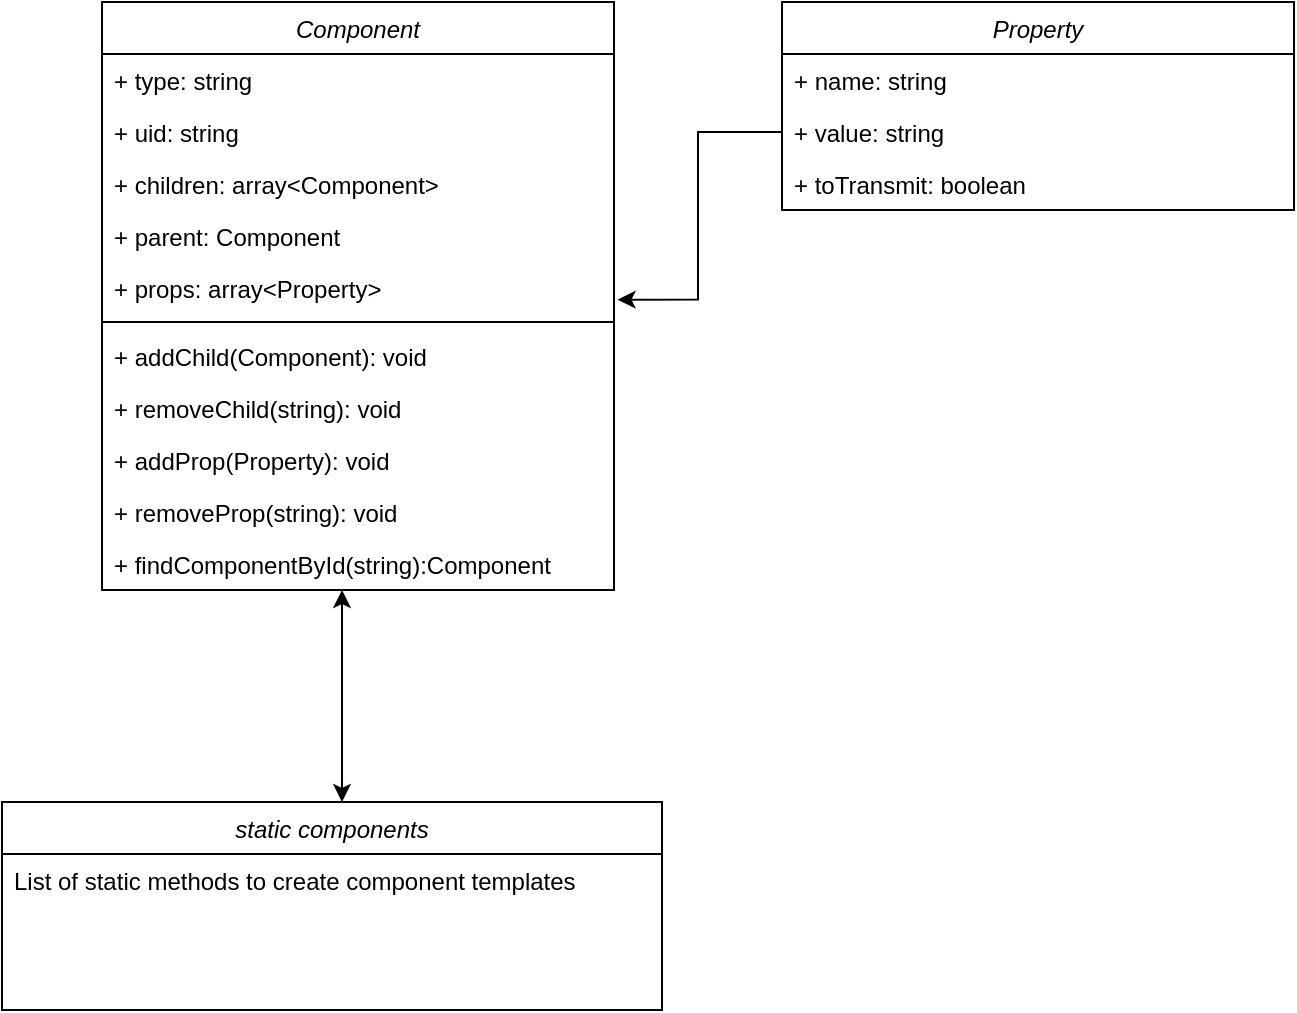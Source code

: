 <mxfile version="21.4.0" type="device" pages="4">
  <diagram id="C5RBs43oDa-KdzZeNtuy" name="UI Library">
    <mxGraphModel dx="1728" dy="922" grid="1" gridSize="10" guides="1" tooltips="1" connect="1" arrows="1" fold="1" page="1" pageScale="1" pageWidth="827" pageHeight="1169" math="0" shadow="0">
      <root>
        <mxCell id="WIyWlLk6GJQsqaUBKTNV-0" />
        <mxCell id="WIyWlLk6GJQsqaUBKTNV-1" parent="WIyWlLk6GJQsqaUBKTNV-0" />
        <mxCell id="zkfFHV4jXpPFQw0GAbJ--0" value="Component" style="swimlane;fontStyle=2;align=center;verticalAlign=top;childLayout=stackLayout;horizontal=1;startSize=26;horizontalStack=0;resizeParent=1;resizeLast=0;collapsible=1;marginBottom=0;rounded=0;shadow=0;strokeWidth=1;" parent="WIyWlLk6GJQsqaUBKTNV-1" vertex="1">
          <mxGeometry x="270" y="60.0" width="256" height="294" as="geometry">
            <mxRectangle x="370" y="350" width="160" height="26" as="alternateBounds" />
          </mxGeometry>
        </mxCell>
        <mxCell id="zkfFHV4jXpPFQw0GAbJ--2" value="+ type: string        " style="text;align=left;verticalAlign=top;spacingLeft=4;spacingRight=4;overflow=hidden;rotatable=0;points=[[0,0.5],[1,0.5]];portConstraint=eastwest;rounded=0;shadow=0;html=0;" parent="zkfFHV4jXpPFQw0GAbJ--0" vertex="1">
          <mxGeometry y="26" width="256" height="26" as="geometry" />
        </mxCell>
        <mxCell id="zkfFHV4jXpPFQw0GAbJ--1" value="+ uid: string" style="text;align=left;verticalAlign=top;spacingLeft=4;spacingRight=4;overflow=hidden;rotatable=0;points=[[0,0.5],[1,0.5]];portConstraint=eastwest;" parent="zkfFHV4jXpPFQw0GAbJ--0" vertex="1">
          <mxGeometry y="52" width="256" height="26" as="geometry" />
        </mxCell>
        <mxCell id="zkfFHV4jXpPFQw0GAbJ--3" value="+ children: array&lt;Component&gt;&#xa;" style="text;align=left;verticalAlign=top;spacingLeft=4;spacingRight=4;overflow=hidden;rotatable=0;points=[[0,0.5],[1,0.5]];portConstraint=eastwest;rounded=0;shadow=0;html=0;" parent="zkfFHV4jXpPFQw0GAbJ--0" vertex="1">
          <mxGeometry y="78" width="256" height="26" as="geometry" />
        </mxCell>
        <mxCell id="KoA3jzrEBrpGj3wzj5hd-0" value="+ parent: Component&#xa;" style="text;align=left;verticalAlign=top;spacingLeft=4;spacingRight=4;overflow=hidden;rotatable=0;points=[[0,0.5],[1,0.5]];portConstraint=eastwest;rounded=0;shadow=0;html=0;" vertex="1" parent="zkfFHV4jXpPFQw0GAbJ--0">
          <mxGeometry y="104" width="256" height="26" as="geometry" />
        </mxCell>
        <mxCell id="KoA3jzrEBrpGj3wzj5hd-1" value="+ props: array&lt;Property&gt;&#xa;" style="text;align=left;verticalAlign=top;spacingLeft=4;spacingRight=4;overflow=hidden;rotatable=0;points=[[0,0.5],[1,0.5]];portConstraint=eastwest;rounded=0;shadow=0;html=0;" vertex="1" parent="zkfFHV4jXpPFQw0GAbJ--0">
          <mxGeometry y="130" width="256" height="26" as="geometry" />
        </mxCell>
        <mxCell id="zkfFHV4jXpPFQw0GAbJ--4" value="" style="line;html=1;strokeWidth=1;align=left;verticalAlign=middle;spacingTop=-1;spacingLeft=3;spacingRight=3;rotatable=0;labelPosition=right;points=[];portConstraint=eastwest;" parent="zkfFHV4jXpPFQw0GAbJ--0" vertex="1">
          <mxGeometry y="156" width="256" height="8" as="geometry" />
        </mxCell>
        <mxCell id="zkfFHV4jXpPFQw0GAbJ--5" value="+ addChild(Component): void" style="text;align=left;verticalAlign=top;spacingLeft=4;spacingRight=4;overflow=hidden;rotatable=0;points=[[0,0.5],[1,0.5]];portConstraint=eastwest;" parent="zkfFHV4jXpPFQw0GAbJ--0" vertex="1">
          <mxGeometry y="164" width="256" height="26" as="geometry" />
        </mxCell>
        <mxCell id="KoA3jzrEBrpGj3wzj5hd-2" value="+ removeChild(string): void&#xa;&#xa;" style="text;align=left;verticalAlign=top;spacingLeft=4;spacingRight=4;overflow=hidden;rotatable=0;points=[[0,0.5],[1,0.5]];portConstraint=eastwest;" vertex="1" parent="zkfFHV4jXpPFQw0GAbJ--0">
          <mxGeometry y="190" width="256" height="26" as="geometry" />
        </mxCell>
        <mxCell id="KoA3jzrEBrpGj3wzj5hd-3" value="+ addProp(Property): void&#xa;&#xa;" style="text;align=left;verticalAlign=top;spacingLeft=4;spacingRight=4;overflow=hidden;rotatable=0;points=[[0,0.5],[1,0.5]];portConstraint=eastwest;" vertex="1" parent="zkfFHV4jXpPFQw0GAbJ--0">
          <mxGeometry y="216" width="256" height="26" as="geometry" />
        </mxCell>
        <mxCell id="KoA3jzrEBrpGj3wzj5hd-4" value="+ removeProp(string): void&#xa;&#xa;&#xa;" style="text;align=left;verticalAlign=top;spacingLeft=4;spacingRight=4;overflow=hidden;rotatable=0;points=[[0,0.5],[1,0.5]];portConstraint=eastwest;" vertex="1" parent="zkfFHV4jXpPFQw0GAbJ--0">
          <mxGeometry y="242" width="256" height="26" as="geometry" />
        </mxCell>
        <mxCell id="KoA3jzrEBrpGj3wzj5hd-5" value="+ findComponentById(string):Component&#xa;&#xa;&#xa;" style="text;align=left;verticalAlign=top;spacingLeft=4;spacingRight=4;overflow=hidden;rotatable=0;points=[[0,0.5],[1,0.5]];portConstraint=eastwest;" vertex="1" parent="zkfFHV4jXpPFQw0GAbJ--0">
          <mxGeometry y="268" width="256" height="26" as="geometry" />
        </mxCell>
        <mxCell id="KoA3jzrEBrpGj3wzj5hd-6" value="" style="endArrow=classic;startArrow=classic;html=1;rounded=0;" edge="1" parent="WIyWlLk6GJQsqaUBKTNV-1">
          <mxGeometry width="50" height="50" relative="1" as="geometry">
            <mxPoint x="390" y="460" as="sourcePoint" />
            <mxPoint x="390" y="354" as="targetPoint" />
          </mxGeometry>
        </mxCell>
        <mxCell id="KoA3jzrEBrpGj3wzj5hd-7" value="Property" style="swimlane;fontStyle=2;align=center;verticalAlign=top;childLayout=stackLayout;horizontal=1;startSize=26;horizontalStack=0;resizeParent=1;resizeLast=0;collapsible=1;marginBottom=0;rounded=0;shadow=0;strokeWidth=1;" vertex="1" parent="WIyWlLk6GJQsqaUBKTNV-1">
          <mxGeometry x="610" y="60" width="256" height="104" as="geometry">
            <mxRectangle x="370" y="350" width="160" height="26" as="alternateBounds" />
          </mxGeometry>
        </mxCell>
        <mxCell id="KoA3jzrEBrpGj3wzj5hd-8" value="+ name: string" style="text;align=left;verticalAlign=top;spacingLeft=4;spacingRight=4;overflow=hidden;rotatable=0;points=[[0,0.5],[1,0.5]];portConstraint=eastwest;rounded=0;shadow=0;html=0;" vertex="1" parent="KoA3jzrEBrpGj3wzj5hd-7">
          <mxGeometry y="26" width="256" height="26" as="geometry" />
        </mxCell>
        <mxCell id="KoA3jzrEBrpGj3wzj5hd-9" value="+ value: string" style="text;align=left;verticalAlign=top;spacingLeft=4;spacingRight=4;overflow=hidden;rotatable=0;points=[[0,0.5],[1,0.5]];portConstraint=eastwest;" vertex="1" parent="KoA3jzrEBrpGj3wzj5hd-7">
          <mxGeometry y="52" width="256" height="26" as="geometry" />
        </mxCell>
        <mxCell id="KoA3jzrEBrpGj3wzj5hd-10" value="+ toTransmit: boolean" style="text;align=left;verticalAlign=top;spacingLeft=4;spacingRight=4;overflow=hidden;rotatable=0;points=[[0,0.5],[1,0.5]];portConstraint=eastwest;rounded=0;shadow=0;html=0;" vertex="1" parent="KoA3jzrEBrpGj3wzj5hd-7">
          <mxGeometry y="78" width="256" height="26" as="geometry" />
        </mxCell>
        <mxCell id="KoA3jzrEBrpGj3wzj5hd-19" value="" style="edgeStyle=orthogonalEdgeStyle;rounded=0;orthogonalLoop=1;jettySize=auto;html=1;entryX=1.007;entryY=0.724;entryDx=0;entryDy=0;entryPerimeter=0;" edge="1" parent="WIyWlLk6GJQsqaUBKTNV-1" source="KoA3jzrEBrpGj3wzj5hd-9" target="KoA3jzrEBrpGj3wzj5hd-1">
          <mxGeometry relative="1" as="geometry" />
        </mxCell>
        <mxCell id="KoA3jzrEBrpGj3wzj5hd-20" value="static components" style="swimlane;fontStyle=2;align=center;verticalAlign=top;childLayout=stackLayout;horizontal=1;startSize=26;horizontalStack=0;resizeParent=1;resizeLast=0;collapsible=1;marginBottom=0;rounded=0;shadow=0;strokeWidth=1;" vertex="1" parent="WIyWlLk6GJQsqaUBKTNV-1">
          <mxGeometry x="220" y="460" width="330" height="104" as="geometry">
            <mxRectangle x="370" y="350" width="160" height="26" as="alternateBounds" />
          </mxGeometry>
        </mxCell>
        <mxCell id="KoA3jzrEBrpGj3wzj5hd-21" value="List of static methods to create component templates" style="text;align=left;verticalAlign=top;spacingLeft=4;spacingRight=4;overflow=hidden;rotatable=0;points=[[0,0.5],[1,0.5]];portConstraint=eastwest;rounded=0;shadow=0;html=0;" vertex="1" parent="KoA3jzrEBrpGj3wzj5hd-20">
          <mxGeometry y="26" width="330" height="26" as="geometry" />
        </mxCell>
      </root>
    </mxGraphModel>
  </diagram>
  <diagram id="iVOZ_SZta3T9R2Cj32eS" name="Payload-Library">
    <mxGraphModel dx="2074" dy="1106" grid="1" gridSize="10" guides="1" tooltips="1" connect="1" arrows="1" fold="1" page="1" pageScale="1" pageWidth="850" pageHeight="1100" math="0" shadow="0">
      <root>
        <mxCell id="0" />
        <mxCell id="1" parent="0" />
        <mxCell id="ze_asCVOtDvbrG_QF_mM-2" value="" style="whiteSpace=wrap;html=1;aspect=fixed;" vertex="1" parent="1">
          <mxGeometry x="140" y="90" width="540" height="540" as="geometry" />
        </mxCell>
        <mxCell id="ze_asCVOtDvbrG_QF_mM-3" value="Payload Library in CPP 20 with CMAKE (path: backend/payloads)" style="rounded=1;whiteSpace=wrap;html=1;" vertex="1" parent="1">
          <mxGeometry x="150" y="100" width="520" height="60" as="geometry" />
        </mxCell>
        <mxCell id="ze_asCVOtDvbrG_QF_mM-4" value="&lt;div&gt;&lt;font style=&quot;font-size: 24px;&quot;&gt;&lt;b&gt;Payload headers&lt;br&gt;&lt;/b&gt;&lt;/font&gt;&lt;/div&gt;&lt;div&gt;&lt;b&gt;Path: backend/payloads/include/&lt;br&gt;&lt;/b&gt;&lt;/div&gt;" style="rounded=1;whiteSpace=wrap;html=1;" vertex="1" parent="1">
          <mxGeometry x="150" y="170" width="520" height="220" as="geometry" />
        </mxCell>
        <mxCell id="ze_asCVOtDvbrG_QF_mM-5" value="&lt;div&gt;&lt;b&gt;&lt;font style=&quot;font-size: 24px;&quot;&gt;Payload&lt;/font&gt;&lt;font size=&quot;3&quot;&gt; &lt;/font&gt;&lt;font style=&quot;font-size: 24px;&quot;&gt;Sources&lt;/font&gt;&lt;br&gt;&lt;/b&gt;&lt;/div&gt;&lt;div&gt;&lt;b&gt;Path: backend/payloads/src/&lt;/b&gt;&lt;/div&gt;" style="rounded=1;whiteSpace=wrap;html=1;" vertex="1" parent="1">
          <mxGeometry x="150" y="390" width="520" height="220" as="geometry" />
        </mxCell>
      </root>
    </mxGraphModel>
  </diagram>
  <diagram id="Q9weCwrKoowbP5H7IXwR" name="UI Module Diagram">
    <mxGraphModel dx="1430" dy="763" grid="1" gridSize="10" guides="1" tooltips="1" connect="1" arrows="1" fold="1" page="1" pageScale="1" pageWidth="850" pageHeight="1100" math="0" shadow="0">
      <root>
        <mxCell id="0" />
        <mxCell id="1" parent="0" />
        <mxCell id="Qfw-ZwPB8bpQ5JrMzr-c-1" value="UiModule" style="swimlane;fontStyle=2;align=center;verticalAlign=top;childLayout=stackLayout;horizontal=1;startSize=26;horizontalStack=0;resizeParent=1;resizeLast=0;collapsible=1;marginBottom=0;rounded=0;shadow=0;strokeWidth=1;" vertex="1" parent="1">
          <mxGeometry x="220" y="60" width="370" height="190" as="geometry">
            <mxRectangle x="370" y="350" width="160" height="26" as="alternateBounds" />
          </mxGeometry>
        </mxCell>
        <mxCell id="Qfw-ZwPB8bpQ5JrMzr-c-2" value="- tree: Component" style="text;align=left;verticalAlign=top;spacingLeft=4;spacingRight=4;overflow=hidden;rotatable=0;points=[[0,0.5],[1,0.5]];portConstraint=eastwest;rounded=0;shadow=0;html=0;" vertex="1" parent="Qfw-ZwPB8bpQ5JrMzr-c-1">
          <mxGeometry y="26" width="370" height="26" as="geometry" />
        </mxCell>
        <mxCell id="Qfw-ZwPB8bpQ5JrMzr-c-7" value="" style="line;html=1;strokeWidth=1;align=left;verticalAlign=middle;spacingTop=-1;spacingLeft=3;spacingRight=3;rotatable=0;labelPosition=right;points=[];portConstraint=eastwest;" vertex="1" parent="Qfw-ZwPB8bpQ5JrMzr-c-1">
          <mxGeometry y="52" width="370" height="8" as="geometry" />
        </mxCell>
        <mxCell id="Qfw-ZwPB8bpQ5JrMzr-c-8" value="+ applyUpdate(ComponentTreeUpdate): void" style="text;align=left;verticalAlign=top;spacingLeft=4;spacingRight=4;overflow=hidden;rotatable=0;points=[[0,0.5],[1,0.5]];portConstraint=eastwest;" vertex="1" parent="Qfw-ZwPB8bpQ5JrMzr-c-1">
          <mxGeometry y="60" width="370" height="26" as="geometry" />
        </mxCell>
        <mxCell id="Qfw-ZwPB8bpQ5JrMzr-c-9" value="+ sendUpdates(FrontComponentTreeUpdate): void" style="text;align=left;verticalAlign=top;spacingLeft=4;spacingRight=4;overflow=hidden;rotatable=0;points=[[0,0.5],[1,0.5]];portConstraint=eastwest;" vertex="1" parent="Qfw-ZwPB8bpQ5JrMzr-c-1">
          <mxGeometry y="86" width="370" height="26" as="geometry" />
        </mxCell>
        <mxCell id="Qfw-ZwPB8bpQ5JrMzr-c-10" value="+ askForLayout(): void" style="text;align=left;verticalAlign=top;spacingLeft=4;spacingRight=4;overflow=hidden;rotatable=0;points=[[0,0.5],[1,0.5]];portConstraint=eastwest;" vertex="1" parent="Qfw-ZwPB8bpQ5JrMzr-c-1">
          <mxGeometry y="112" width="370" height="26" as="geometry" />
        </mxCell>
        <mxCell id="Qfw-ZwPB8bpQ5JrMzr-c-11" value="+ registerNewLayout(NewLayout): void" style="text;align=left;verticalAlign=top;spacingLeft=4;spacingRight=4;overflow=hidden;rotatable=0;points=[[0,0.5],[1,0.5]];portConstraint=eastwest;" vertex="1" parent="Qfw-ZwPB8bpQ5JrMzr-c-1">
          <mxGeometry y="138" width="370" height="26" as="geometry" />
        </mxCell>
        <mxCell id="Qfw-ZwPB8bpQ5JrMzr-c-12" value="+ askForComponents(NewLayout): void&#xa;&#xa;&#xa;" style="text;align=left;verticalAlign=top;spacingLeft=4;spacingRight=4;overflow=hidden;rotatable=0;points=[[0,0.5],[1,0.5]];portConstraint=eastwest;" vertex="1" parent="Qfw-ZwPB8bpQ5JrMzr-c-1">
          <mxGeometry y="164" width="370" height="26" as="geometry" />
        </mxCell>
      </root>
    </mxGraphModel>
  </diagram>
  <diagram id="7AT-LI3nj7yJBoGmL3Ib" name="Layout Module Diagram">
    <mxGraphModel dx="988" dy="506" grid="1" gridSize="10" guides="1" tooltips="1" connect="1" arrows="1" fold="1" page="1" pageScale="1" pageWidth="850" pageHeight="1100" math="0" shadow="0">
      <root>
        <mxCell id="0" />
        <mxCell id="1" parent="0" />
        <mxCell id="MbkbeZwHv1D5ZstBQA5s-1" value="LayoutModule" style="swimlane;fontStyle=2;align=center;verticalAlign=top;childLayout=stackLayout;horizontal=1;startSize=26;horizontalStack=0;resizeParent=1;resizeLast=0;collapsible=1;marginBottom=0;rounded=0;shadow=0;strokeWidth=1;" vertex="1" parent="1">
          <mxGeometry x="220" y="60" width="370" height="90" as="geometry">
            <mxRectangle x="370" y="350" width="160" height="26" as="alternateBounds" />
          </mxGeometry>
        </mxCell>
        <mxCell id="MbkbeZwHv1D5ZstBQA5s-2" value="- actualLayout: Component " style="text;align=left;verticalAlign=top;spacingLeft=4;spacingRight=4;overflow=hidden;rotatable=0;points=[[0,0.5],[1,0.5]];portConstraint=eastwest;rounded=0;shadow=0;html=0;" vertex="1" parent="MbkbeZwHv1D5ZstBQA5s-1">
          <mxGeometry y="26" width="370" height="26" as="geometry" />
        </mxCell>
        <mxCell id="MbkbeZwHv1D5ZstBQA5s-3" value="" style="line;html=1;strokeWidth=1;align=left;verticalAlign=middle;spacingTop=-1;spacingLeft=3;spacingRight=3;rotatable=0;labelPosition=right;points=[];portConstraint=eastwest;" vertex="1" parent="MbkbeZwHv1D5ZstBQA5s-1">
          <mxGeometry y="52" width="370" height="8" as="geometry" />
        </mxCell>
        <mxCell id="MbkbeZwHv1D5ZstBQA5s-8" value="+ createEditorLayout(NewLayout): void&#xa;&#xa;&#xa;" style="text;align=left;verticalAlign=top;spacingLeft=4;spacingRight=4;overflow=hidden;rotatable=0;points=[[0,0.5],[1,0.5]];portConstraint=eastwest;" vertex="1" parent="MbkbeZwHv1D5ZstBQA5s-1">
          <mxGeometry y="60" width="370" height="26" as="geometry" />
        </mxCell>
      </root>
    </mxGraphModel>
  </diagram>
</mxfile>
